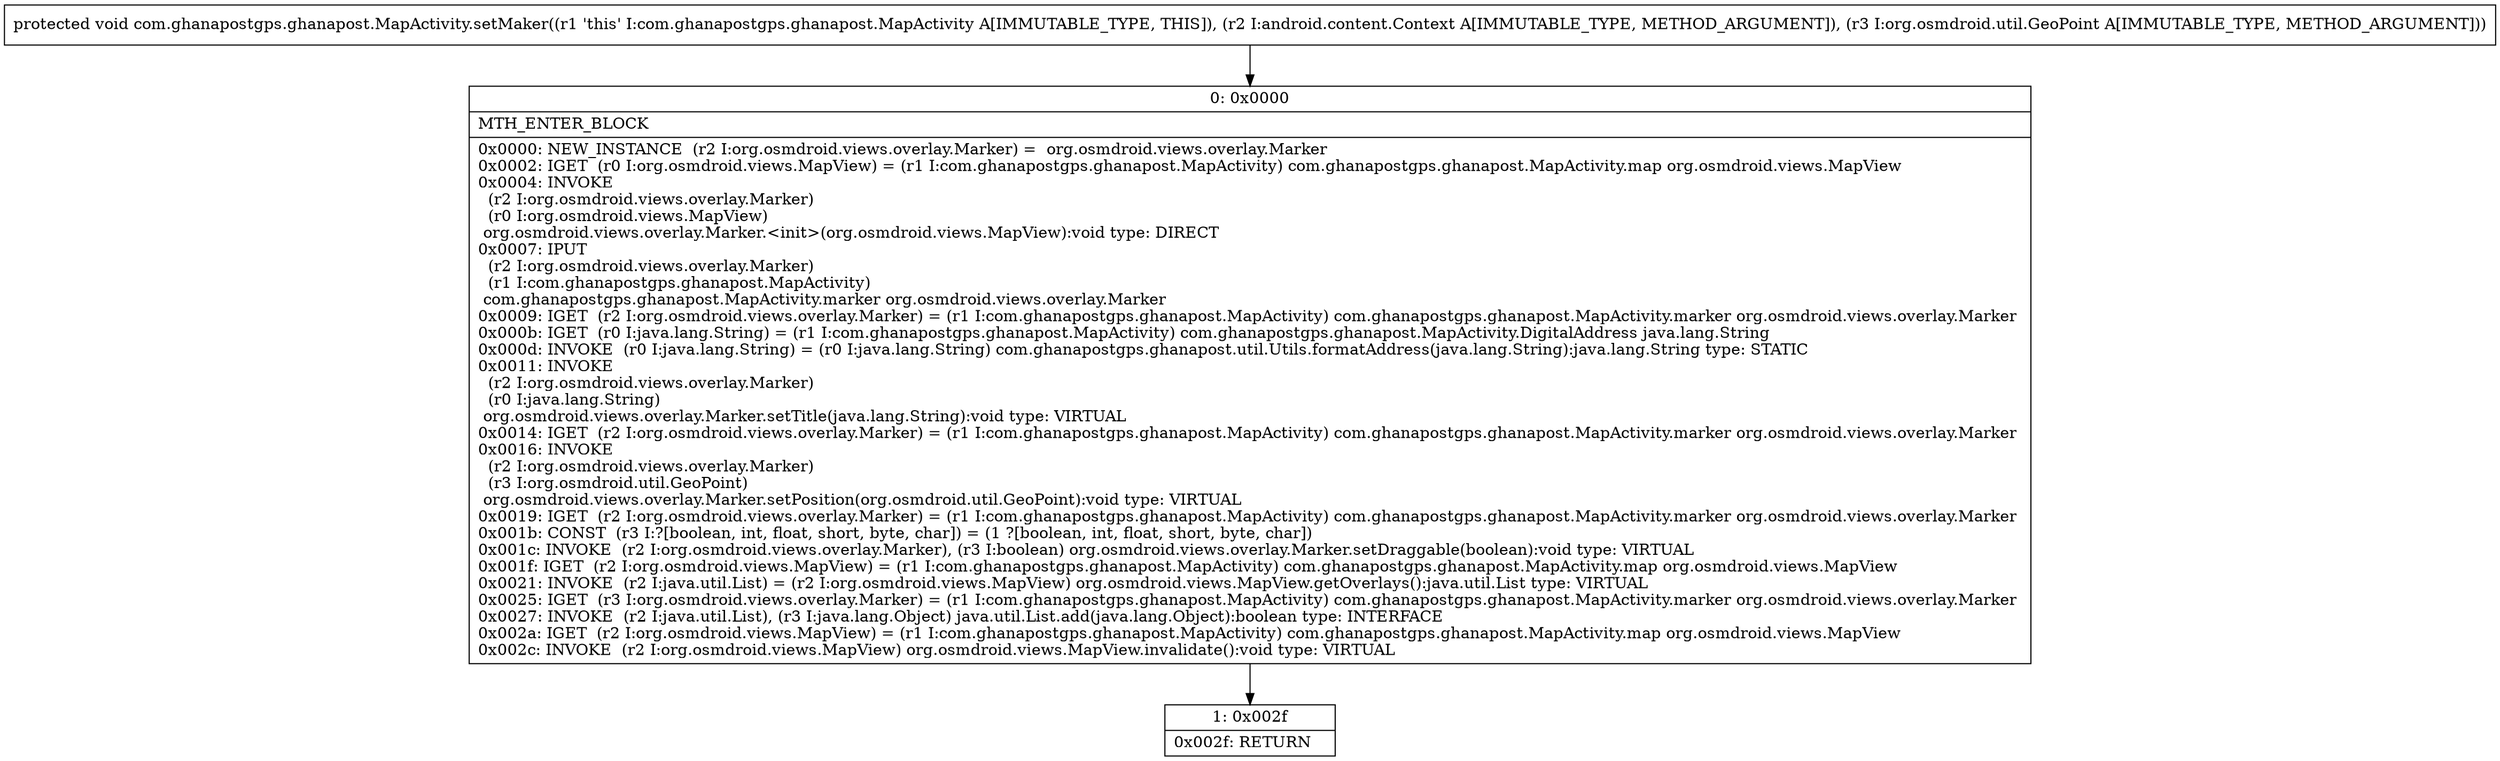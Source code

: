 digraph "CFG forcom.ghanapostgps.ghanapost.MapActivity.setMaker(Landroid\/content\/Context;Lorg\/osmdroid\/util\/GeoPoint;)V" {
Node_0 [shape=record,label="{0\:\ 0x0000|MTH_ENTER_BLOCK\l|0x0000: NEW_INSTANCE  (r2 I:org.osmdroid.views.overlay.Marker) =  org.osmdroid.views.overlay.Marker \l0x0002: IGET  (r0 I:org.osmdroid.views.MapView) = (r1 I:com.ghanapostgps.ghanapost.MapActivity) com.ghanapostgps.ghanapost.MapActivity.map org.osmdroid.views.MapView \l0x0004: INVOKE  \l  (r2 I:org.osmdroid.views.overlay.Marker)\l  (r0 I:org.osmdroid.views.MapView)\l org.osmdroid.views.overlay.Marker.\<init\>(org.osmdroid.views.MapView):void type: DIRECT \l0x0007: IPUT  \l  (r2 I:org.osmdroid.views.overlay.Marker)\l  (r1 I:com.ghanapostgps.ghanapost.MapActivity)\l com.ghanapostgps.ghanapost.MapActivity.marker org.osmdroid.views.overlay.Marker \l0x0009: IGET  (r2 I:org.osmdroid.views.overlay.Marker) = (r1 I:com.ghanapostgps.ghanapost.MapActivity) com.ghanapostgps.ghanapost.MapActivity.marker org.osmdroid.views.overlay.Marker \l0x000b: IGET  (r0 I:java.lang.String) = (r1 I:com.ghanapostgps.ghanapost.MapActivity) com.ghanapostgps.ghanapost.MapActivity.DigitalAddress java.lang.String \l0x000d: INVOKE  (r0 I:java.lang.String) = (r0 I:java.lang.String) com.ghanapostgps.ghanapost.util.Utils.formatAddress(java.lang.String):java.lang.String type: STATIC \l0x0011: INVOKE  \l  (r2 I:org.osmdroid.views.overlay.Marker)\l  (r0 I:java.lang.String)\l org.osmdroid.views.overlay.Marker.setTitle(java.lang.String):void type: VIRTUAL \l0x0014: IGET  (r2 I:org.osmdroid.views.overlay.Marker) = (r1 I:com.ghanapostgps.ghanapost.MapActivity) com.ghanapostgps.ghanapost.MapActivity.marker org.osmdroid.views.overlay.Marker \l0x0016: INVOKE  \l  (r2 I:org.osmdroid.views.overlay.Marker)\l  (r3 I:org.osmdroid.util.GeoPoint)\l org.osmdroid.views.overlay.Marker.setPosition(org.osmdroid.util.GeoPoint):void type: VIRTUAL \l0x0019: IGET  (r2 I:org.osmdroid.views.overlay.Marker) = (r1 I:com.ghanapostgps.ghanapost.MapActivity) com.ghanapostgps.ghanapost.MapActivity.marker org.osmdroid.views.overlay.Marker \l0x001b: CONST  (r3 I:?[boolean, int, float, short, byte, char]) = (1 ?[boolean, int, float, short, byte, char]) \l0x001c: INVOKE  (r2 I:org.osmdroid.views.overlay.Marker), (r3 I:boolean) org.osmdroid.views.overlay.Marker.setDraggable(boolean):void type: VIRTUAL \l0x001f: IGET  (r2 I:org.osmdroid.views.MapView) = (r1 I:com.ghanapostgps.ghanapost.MapActivity) com.ghanapostgps.ghanapost.MapActivity.map org.osmdroid.views.MapView \l0x0021: INVOKE  (r2 I:java.util.List) = (r2 I:org.osmdroid.views.MapView) org.osmdroid.views.MapView.getOverlays():java.util.List type: VIRTUAL \l0x0025: IGET  (r3 I:org.osmdroid.views.overlay.Marker) = (r1 I:com.ghanapostgps.ghanapost.MapActivity) com.ghanapostgps.ghanapost.MapActivity.marker org.osmdroid.views.overlay.Marker \l0x0027: INVOKE  (r2 I:java.util.List), (r3 I:java.lang.Object) java.util.List.add(java.lang.Object):boolean type: INTERFACE \l0x002a: IGET  (r2 I:org.osmdroid.views.MapView) = (r1 I:com.ghanapostgps.ghanapost.MapActivity) com.ghanapostgps.ghanapost.MapActivity.map org.osmdroid.views.MapView \l0x002c: INVOKE  (r2 I:org.osmdroid.views.MapView) org.osmdroid.views.MapView.invalidate():void type: VIRTUAL \l}"];
Node_1 [shape=record,label="{1\:\ 0x002f|0x002f: RETURN   \l}"];
MethodNode[shape=record,label="{protected void com.ghanapostgps.ghanapost.MapActivity.setMaker((r1 'this' I:com.ghanapostgps.ghanapost.MapActivity A[IMMUTABLE_TYPE, THIS]), (r2 I:android.content.Context A[IMMUTABLE_TYPE, METHOD_ARGUMENT]), (r3 I:org.osmdroid.util.GeoPoint A[IMMUTABLE_TYPE, METHOD_ARGUMENT])) }"];
MethodNode -> Node_0;
Node_0 -> Node_1;
}

